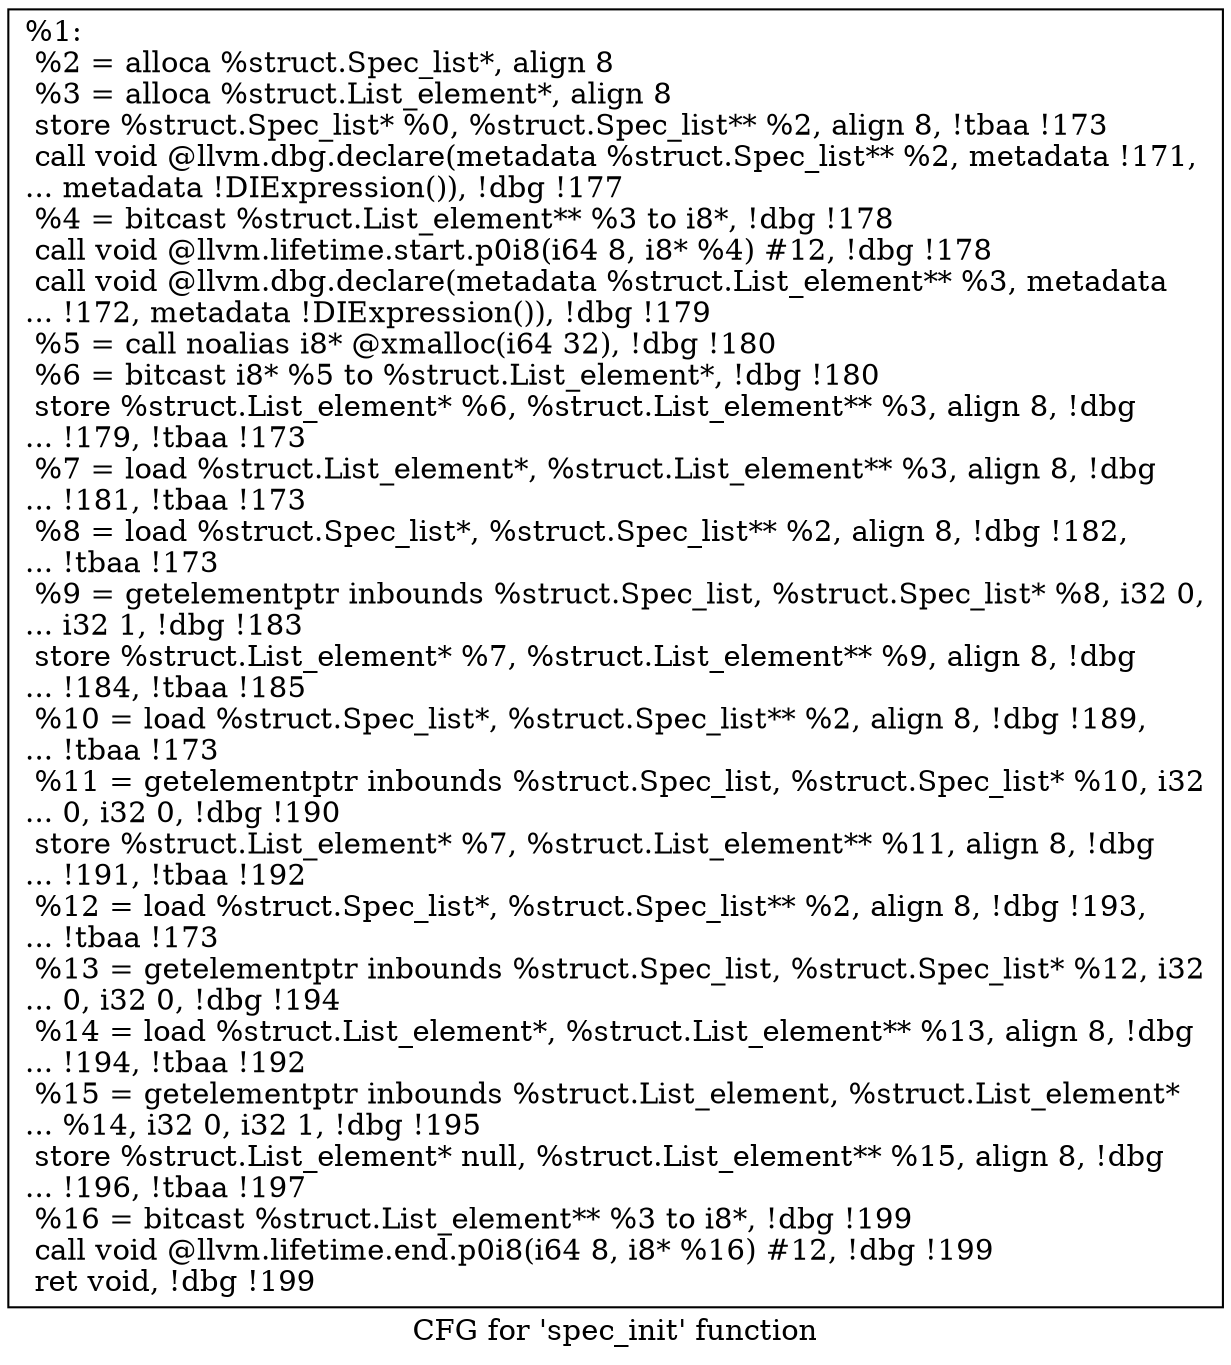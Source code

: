 digraph "CFG for 'spec_init' function" {
	label="CFG for 'spec_init' function";

	Node0x1330840 [shape=record,label="{%1:\l  %2 = alloca %struct.Spec_list*, align 8\l  %3 = alloca %struct.List_element*, align 8\l  store %struct.Spec_list* %0, %struct.Spec_list** %2, align 8, !tbaa !173\l  call void @llvm.dbg.declare(metadata %struct.Spec_list** %2, metadata !171,\l... metadata !DIExpression()), !dbg !177\l  %4 = bitcast %struct.List_element** %3 to i8*, !dbg !178\l  call void @llvm.lifetime.start.p0i8(i64 8, i8* %4) #12, !dbg !178\l  call void @llvm.dbg.declare(metadata %struct.List_element** %3, metadata\l... !172, metadata !DIExpression()), !dbg !179\l  %5 = call noalias i8* @xmalloc(i64 32), !dbg !180\l  %6 = bitcast i8* %5 to %struct.List_element*, !dbg !180\l  store %struct.List_element* %6, %struct.List_element** %3, align 8, !dbg\l... !179, !tbaa !173\l  %7 = load %struct.List_element*, %struct.List_element** %3, align 8, !dbg\l... !181, !tbaa !173\l  %8 = load %struct.Spec_list*, %struct.Spec_list** %2, align 8, !dbg !182,\l... !tbaa !173\l  %9 = getelementptr inbounds %struct.Spec_list, %struct.Spec_list* %8, i32 0,\l... i32 1, !dbg !183\l  store %struct.List_element* %7, %struct.List_element** %9, align 8, !dbg\l... !184, !tbaa !185\l  %10 = load %struct.Spec_list*, %struct.Spec_list** %2, align 8, !dbg !189,\l... !tbaa !173\l  %11 = getelementptr inbounds %struct.Spec_list, %struct.Spec_list* %10, i32\l... 0, i32 0, !dbg !190\l  store %struct.List_element* %7, %struct.List_element** %11, align 8, !dbg\l... !191, !tbaa !192\l  %12 = load %struct.Spec_list*, %struct.Spec_list** %2, align 8, !dbg !193,\l... !tbaa !173\l  %13 = getelementptr inbounds %struct.Spec_list, %struct.Spec_list* %12, i32\l... 0, i32 0, !dbg !194\l  %14 = load %struct.List_element*, %struct.List_element** %13, align 8, !dbg\l... !194, !tbaa !192\l  %15 = getelementptr inbounds %struct.List_element, %struct.List_element*\l... %14, i32 0, i32 1, !dbg !195\l  store %struct.List_element* null, %struct.List_element** %15, align 8, !dbg\l... !196, !tbaa !197\l  %16 = bitcast %struct.List_element** %3 to i8*, !dbg !199\l  call void @llvm.lifetime.end.p0i8(i64 8, i8* %16) #12, !dbg !199\l  ret void, !dbg !199\l}"];
}
